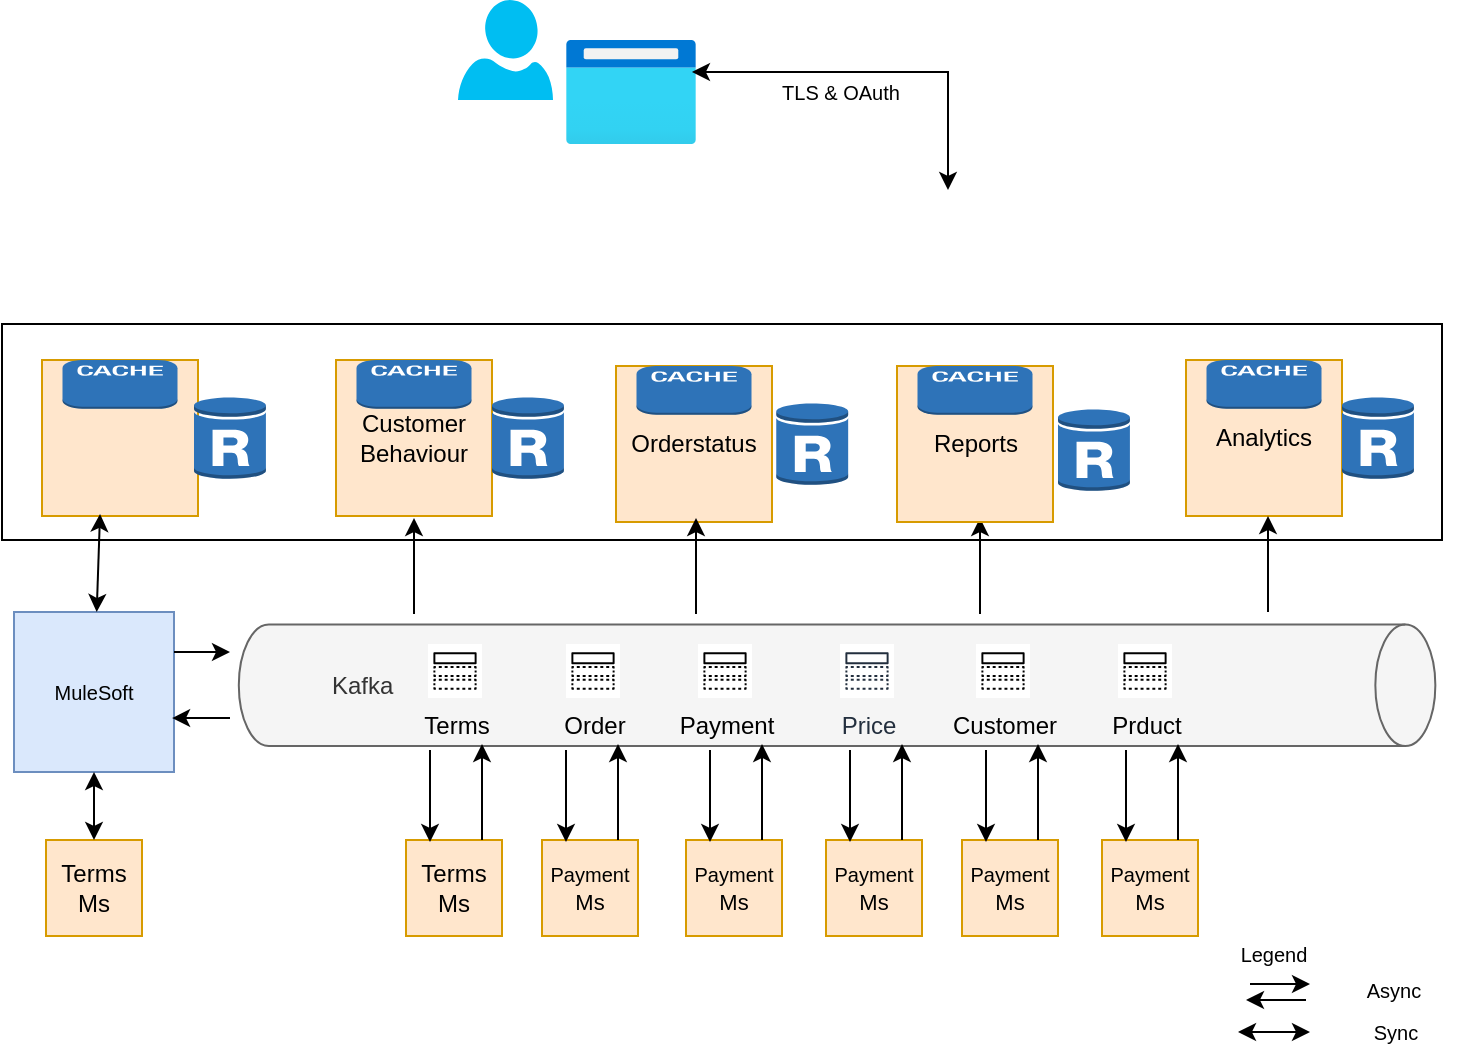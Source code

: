 <mxfile version="21.8.2" type="github">
  <diagram id="4_XCW6oBCm1cpU5HytLm" name="Page-1">
    <mxGraphModel dx="1173" dy="680" grid="1" gridSize="6" guides="1" tooltips="1" connect="1" arrows="1" fold="1" page="1" pageScale="1" pageWidth="1600" pageHeight="900" math="0" shadow="0">
      <root>
        <mxCell id="0" />
        <mxCell id="1" parent="0" />
        <mxCell id="SRFBRgcaHfZj_7n-tcxc-9" value="" style="rounded=0;whiteSpace=wrap;html=1;" parent="1" vertex="1">
          <mxGeometry x="288" y="282" width="720" height="108" as="geometry" />
        </mxCell>
        <mxCell id="z-evEIbB-mycxp6DsX3G-33" value="" style="verticalLabelPosition=bottom;html=1;verticalAlign=top;align=center;strokeColor=none;fillColor=#00BEF2;shape=mxgraph.azure.user;" parent="1" vertex="1">
          <mxGeometry x="516" y="120" width="47.5" height="50" as="geometry" />
        </mxCell>
        <mxCell id="z-evEIbB-mycxp6DsX3G-34" value="" style="aspect=fixed;html=1;points=[];align=center;image;fontSize=12;image=img/lib/azure2/general/Browser.svg;" parent="1" vertex="1">
          <mxGeometry x="570" y="140" width="65" height="52" as="geometry" />
        </mxCell>
        <mxCell id="cr2bw7VEWZrKkW5rvbbm-2" value="" style="endArrow=classic;startArrow=classic;html=1;rounded=0;entryX=0.556;entryY=0.149;entryDx=0;entryDy=0;entryPerimeter=0;exitX=0.96;exitY=0.7;exitDx=0;exitDy=0;exitPerimeter=0;edgeStyle=orthogonalEdgeStyle;" parent="1" edge="1">
          <mxGeometry width="50" height="50" relative="1" as="geometry">
            <mxPoint x="632.97" y="156.0" as="sourcePoint" />
            <mxPoint x="761.002" y="214.986" as="targetPoint" />
            <Array as="points">
              <mxPoint x="760.97" y="156" />
            </Array>
          </mxGeometry>
        </mxCell>
        <mxCell id="8oqUEQ3o3fASRwjpLCxz-61" value="TLS &amp;amp; OAuth" style="edgeLabel;html=1;align=center;verticalAlign=middle;resizable=0;points=[];fontSize=10;" parent="cr2bw7VEWZrKkW5rvbbm-2" vertex="1" connectable="0">
          <mxGeometry x="-0.225" y="1" relative="1" as="geometry">
            <mxPoint x="1" y="11" as="offset" />
          </mxGeometry>
        </mxCell>
        <mxCell id="8oqUEQ3o3fASRwjpLCxz-67" value="MuleSoft" style="whiteSpace=wrap;html=1;aspect=fixed;fontSize=10;fillColor=#dae8fc;strokeColor=#6c8ebf;" parent="1" vertex="1">
          <mxGeometry x="294" y="426" width="80" height="80" as="geometry" />
        </mxCell>
        <mxCell id="z-evEIbB-mycxp6DsX3G-1" value="&lt;div&gt;&lt;blockquote&gt;Kafka&lt;/blockquote&gt;&lt;/div&gt;" style="shape=cylinder3;whiteSpace=wrap;html=1;boundedLbl=1;backgroundOutline=1;size=15;rotation=90;fillColor=#f5f5f5;fontColor=#333333;strokeColor=#666666;align=left;verticalAlign=middle;horizontal=0;" parent="1" vertex="1">
          <mxGeometry x="675.13" y="163.47" width="60.82" height="598.27" as="geometry" />
        </mxCell>
        <mxCell id="z-evEIbB-mycxp6DsX3G-26" value="Price" style="sketch=0;outlineConnect=0;fontColor=#232F3E;gradientColor=none;strokeColor=#232F3E;fillColor=#ffffff;dashed=0;verticalLabelPosition=bottom;verticalAlign=top;align=center;html=1;fontSize=12;fontStyle=0;aspect=fixed;shape=mxgraph.aws4.resourceIcon;resIcon=mxgraph.aws4.topic;" parent="1" vertex="1">
          <mxGeometry x="707" y="442" width="27" height="27" as="geometry" />
        </mxCell>
        <mxCell id="z-evEIbB-mycxp6DsX3G-31" value="Payment" style="sketch=0;outlineConnect=0;dashed=0;verticalLabelPosition=bottom;verticalAlign=top;align=center;html=1;fontSize=12;fontStyle=0;aspect=fixed;shape=mxgraph.aws4.resourceIcon;resIcon=mxgraph.aws4.topic;" parent="1" vertex="1">
          <mxGeometry x="636" y="442" width="27" height="27" as="geometry" />
        </mxCell>
        <mxCell id="8oqUEQ3o3fASRwjpLCxz-4" value="Order" style="sketch=0;outlineConnect=0;dashed=0;verticalLabelPosition=bottom;verticalAlign=top;align=center;html=1;fontSize=12;fontStyle=0;aspect=fixed;shape=mxgraph.aws4.resourceIcon;resIcon=mxgraph.aws4.topic;" parent="1" vertex="1">
          <mxGeometry x="570" y="442" width="27" height="27" as="geometry" />
        </mxCell>
        <mxCell id="8oqUEQ3o3fASRwjpLCxz-5" value="Customer" style="sketch=0;outlineConnect=0;dashed=0;verticalLabelPosition=bottom;verticalAlign=top;align=center;html=1;fontSize=12;fontStyle=0;aspect=fixed;shape=mxgraph.aws4.resourceIcon;resIcon=mxgraph.aws4.topic;" parent="1" vertex="1">
          <mxGeometry x="775" y="442" width="27" height="27" as="geometry" />
        </mxCell>
        <mxCell id="8oqUEQ3o3fASRwjpLCxz-6" value="Prduct" style="sketch=0;outlineConnect=0;dashed=0;verticalLabelPosition=bottom;verticalAlign=top;align=center;html=1;fontSize=12;fontStyle=0;aspect=fixed;shape=mxgraph.aws4.resourceIcon;resIcon=mxgraph.aws4.topic;" parent="1" vertex="1">
          <mxGeometry x="846" y="442" width="27" height="27" as="geometry" />
        </mxCell>
        <mxCell id="8oqUEQ3o3fASRwjpLCxz-62" value="Terms" style="sketch=0;outlineConnect=0;dashed=0;verticalLabelPosition=bottom;verticalAlign=top;align=center;html=1;fontSize=12;fontStyle=0;aspect=fixed;shape=mxgraph.aws4.resourceIcon;resIcon=mxgraph.aws4.topic;" parent="1" vertex="1">
          <mxGeometry x="501" y="442" width="27" height="27" as="geometry" />
        </mxCell>
        <mxCell id="8oqUEQ3o3fASRwjpLCxz-2" value="&lt;div&gt;Terms&lt;br&gt;&lt;/div&gt;&lt;div&gt;Ms&lt;br&gt;&lt;/div&gt;" style="whiteSpace=wrap;html=1;aspect=fixed;fillColor=#ffe6cc;strokeColor=#d79b00;" parent="1" vertex="1">
          <mxGeometry x="490" y="540" width="48" height="48" as="geometry" />
        </mxCell>
        <mxCell id="8oqUEQ3o3fASRwjpLCxz-7" value="" style="endArrow=classic;html=1;rounded=0;fontSize=10;entryX=0.5;entryY=0;entryDx=0;entryDy=0;" parent="1" edge="1">
          <mxGeometry width="50" height="50" relative="1" as="geometry">
            <mxPoint x="502" y="495" as="sourcePoint" />
            <mxPoint x="502" y="541" as="targetPoint" />
          </mxGeometry>
        </mxCell>
        <mxCell id="8oqUEQ3o3fASRwjpLCxz-8" value="" style="endArrow=classic;html=1;rounded=0;fontSize=10;entryX=0.75;entryY=1;entryDx=0;entryDy=0;" parent="1" edge="1">
          <mxGeometry width="50" height="50" relative="1" as="geometry">
            <mxPoint x="528" y="540" as="sourcePoint" />
            <mxPoint x="528" y="492" as="targetPoint" />
          </mxGeometry>
        </mxCell>
        <mxCell id="8oqUEQ3o3fASRwjpLCxz-12" value="&lt;div style=&quot;font-size: 11px;&quot;&gt;&lt;font style=&quot;font-size: 10px;&quot;&gt;Payment&lt;/font&gt;&lt;/div&gt;&lt;div style=&quot;font-size: 11px;&quot;&gt;&lt;font style=&quot;font-size: 11px;&quot; size=&quot;3&quot;&gt;Ms&lt;br&gt;&lt;/font&gt;&lt;/div&gt;" style="whiteSpace=wrap;html=1;aspect=fixed;fillColor=#ffe6cc;strokeColor=#d79b00;" parent="1" vertex="1">
          <mxGeometry x="558" y="540" width="48" height="48" as="geometry" />
        </mxCell>
        <mxCell id="8oqUEQ3o3fASRwjpLCxz-14" value="" style="endArrow=classic;html=1;rounded=0;fontSize=10;entryX=0.5;entryY=0;entryDx=0;entryDy=0;" parent="1" edge="1">
          <mxGeometry width="50" height="50" relative="1" as="geometry">
            <mxPoint x="570" y="495" as="sourcePoint" />
            <mxPoint x="570" y="541" as="targetPoint" />
          </mxGeometry>
        </mxCell>
        <mxCell id="8oqUEQ3o3fASRwjpLCxz-15" value="" style="endArrow=classic;html=1;rounded=0;fontSize=10;entryX=0.75;entryY=1;entryDx=0;entryDy=0;" parent="1" edge="1">
          <mxGeometry width="50" height="50" relative="1" as="geometry">
            <mxPoint x="596" y="540" as="sourcePoint" />
            <mxPoint x="596" y="492" as="targetPoint" />
          </mxGeometry>
        </mxCell>
        <mxCell id="8oqUEQ3o3fASRwjpLCxz-18" value="&lt;div style=&quot;font-size: 11px;&quot;&gt;&lt;font style=&quot;font-size: 10px;&quot;&gt;Payment&lt;/font&gt;&lt;/div&gt;&lt;div style=&quot;font-size: 11px;&quot;&gt;&lt;font style=&quot;font-size: 11px;&quot; size=&quot;3&quot;&gt;Ms&lt;br&gt;&lt;/font&gt;&lt;/div&gt;" style="whiteSpace=wrap;html=1;aspect=fixed;fillColor=#ffe6cc;strokeColor=#d79b00;" parent="1" vertex="1">
          <mxGeometry x="630" y="540" width="48" height="48" as="geometry" />
        </mxCell>
        <mxCell id="8oqUEQ3o3fASRwjpLCxz-20" value="" style="endArrow=classic;html=1;rounded=0;fontSize=10;entryX=0.5;entryY=0;entryDx=0;entryDy=0;" parent="1" edge="1">
          <mxGeometry width="50" height="50" relative="1" as="geometry">
            <mxPoint x="642" y="495" as="sourcePoint" />
            <mxPoint x="642" y="541" as="targetPoint" />
          </mxGeometry>
        </mxCell>
        <mxCell id="8oqUEQ3o3fASRwjpLCxz-21" value="" style="endArrow=classic;html=1;rounded=0;fontSize=10;entryX=0.75;entryY=1;entryDx=0;entryDy=0;" parent="1" edge="1">
          <mxGeometry width="50" height="50" relative="1" as="geometry">
            <mxPoint x="668" y="540" as="sourcePoint" />
            <mxPoint x="668" y="492" as="targetPoint" />
          </mxGeometry>
        </mxCell>
        <mxCell id="8oqUEQ3o3fASRwjpLCxz-24" value="&lt;div style=&quot;font-size: 11px;&quot;&gt;&lt;font style=&quot;font-size: 10px;&quot;&gt;Payment&lt;/font&gt;&lt;/div&gt;&lt;div style=&quot;font-size: 11px;&quot;&gt;&lt;font style=&quot;font-size: 11px;&quot; size=&quot;3&quot;&gt;Ms&lt;br&gt;&lt;/font&gt;&lt;/div&gt;" style="whiteSpace=wrap;html=1;aspect=fixed;fillColor=#ffe6cc;strokeColor=#d79b00;" parent="1" vertex="1">
          <mxGeometry x="700" y="540" width="48" height="48" as="geometry" />
        </mxCell>
        <mxCell id="8oqUEQ3o3fASRwjpLCxz-26" value="" style="endArrow=classic;html=1;rounded=0;fontSize=10;entryX=0.5;entryY=0;entryDx=0;entryDy=0;" parent="1" edge="1">
          <mxGeometry width="50" height="50" relative="1" as="geometry">
            <mxPoint x="712" y="495" as="sourcePoint" />
            <mxPoint x="712" y="541" as="targetPoint" />
          </mxGeometry>
        </mxCell>
        <mxCell id="8oqUEQ3o3fASRwjpLCxz-27" value="" style="endArrow=classic;html=1;rounded=0;fontSize=10;entryX=0.75;entryY=1;entryDx=0;entryDy=0;" parent="1" edge="1">
          <mxGeometry width="50" height="50" relative="1" as="geometry">
            <mxPoint x="738" y="540" as="sourcePoint" />
            <mxPoint x="738" y="492" as="targetPoint" />
          </mxGeometry>
        </mxCell>
        <mxCell id="8oqUEQ3o3fASRwjpLCxz-30" value="&lt;div style=&quot;font-size: 11px;&quot;&gt;&lt;font style=&quot;font-size: 10px;&quot;&gt;Payment&lt;/font&gt;&lt;/div&gt;&lt;div style=&quot;font-size: 11px;&quot;&gt;&lt;font style=&quot;font-size: 11px;&quot; size=&quot;3&quot;&gt;Ms&lt;br&gt;&lt;/font&gt;&lt;/div&gt;" style="whiteSpace=wrap;html=1;aspect=fixed;fillColor=#ffe6cc;strokeColor=#d79b00;" parent="1" vertex="1">
          <mxGeometry x="768" y="540" width="48" height="48" as="geometry" />
        </mxCell>
        <mxCell id="8oqUEQ3o3fASRwjpLCxz-32" value="" style="endArrow=classic;html=1;rounded=0;fontSize=10;entryX=0.5;entryY=0;entryDx=0;entryDy=0;" parent="1" edge="1">
          <mxGeometry width="50" height="50" relative="1" as="geometry">
            <mxPoint x="780" y="495" as="sourcePoint" />
            <mxPoint x="780" y="541" as="targetPoint" />
          </mxGeometry>
        </mxCell>
        <mxCell id="8oqUEQ3o3fASRwjpLCxz-33" value="" style="endArrow=classic;html=1;rounded=0;fontSize=10;entryX=0.75;entryY=1;entryDx=0;entryDy=0;" parent="1" edge="1">
          <mxGeometry width="50" height="50" relative="1" as="geometry">
            <mxPoint x="806" y="540" as="sourcePoint" />
            <mxPoint x="806" y="492" as="targetPoint" />
          </mxGeometry>
        </mxCell>
        <mxCell id="8oqUEQ3o3fASRwjpLCxz-36" value="&lt;div style=&quot;font-size: 11px;&quot;&gt;&lt;font style=&quot;font-size: 10px;&quot;&gt;Payment&lt;/font&gt;&lt;/div&gt;&lt;div style=&quot;font-size: 11px;&quot;&gt;&lt;font style=&quot;font-size: 11px;&quot; size=&quot;3&quot;&gt;Ms&lt;br&gt;&lt;/font&gt;&lt;/div&gt;" style="whiteSpace=wrap;html=1;aspect=fixed;fillColor=#ffe6cc;strokeColor=#d79b00;" parent="1" vertex="1">
          <mxGeometry x="838" y="540" width="48" height="48" as="geometry" />
        </mxCell>
        <mxCell id="8oqUEQ3o3fASRwjpLCxz-38" value="" style="endArrow=classic;html=1;rounded=0;fontSize=10;entryX=0.5;entryY=0;entryDx=0;entryDy=0;" parent="1" edge="1">
          <mxGeometry width="50" height="50" relative="1" as="geometry">
            <mxPoint x="850" y="495" as="sourcePoint" />
            <mxPoint x="850" y="541" as="targetPoint" />
          </mxGeometry>
        </mxCell>
        <mxCell id="8oqUEQ3o3fASRwjpLCxz-39" value="" style="endArrow=classic;html=1;rounded=0;fontSize=10;entryX=0.75;entryY=1;entryDx=0;entryDy=0;" parent="1" edge="1">
          <mxGeometry width="50" height="50" relative="1" as="geometry">
            <mxPoint x="876" y="540" as="sourcePoint" />
            <mxPoint x="876" y="492" as="targetPoint" />
          </mxGeometry>
        </mxCell>
        <mxCell id="8oqUEQ3o3fASRwjpLCxz-68" value="&lt;div&gt;Terms&lt;br&gt;&lt;/div&gt;&lt;div&gt;Ms&lt;br&gt;&lt;/div&gt;" style="whiteSpace=wrap;html=1;aspect=fixed;fillColor=#ffe6cc;strokeColor=#d79b00;" parent="1" vertex="1">
          <mxGeometry x="310" y="540" width="48" height="48" as="geometry" />
        </mxCell>
        <mxCell id="8oqUEQ3o3fASRwjpLCxz-69" value="" style="endArrow=classic;startArrow=classic;html=1;rounded=0;fontSize=10;entryX=0.5;entryY=1;entryDx=0;entryDy=0;exitX=0.5;exitY=0;exitDx=0;exitDy=0;" parent="1" source="8oqUEQ3o3fASRwjpLCxz-68" target="8oqUEQ3o3fASRwjpLCxz-67" edge="1">
          <mxGeometry width="50" height="50" relative="1" as="geometry">
            <mxPoint x="329" y="548" as="sourcePoint" />
            <mxPoint x="379" y="498" as="targetPoint" />
          </mxGeometry>
        </mxCell>
        <mxCell id="8oqUEQ3o3fASRwjpLCxz-70" value="" style="endArrow=classic;html=1;rounded=0;fontSize=10;exitX=1;exitY=0.25;exitDx=0;exitDy=0;" parent="1" source="8oqUEQ3o3fASRwjpLCxz-67" edge="1">
          <mxGeometry width="50" height="50" relative="1" as="geometry">
            <mxPoint x="630" y="518" as="sourcePoint" />
            <mxPoint x="402" y="446" as="targetPoint" />
          </mxGeometry>
        </mxCell>
        <mxCell id="8oqUEQ3o3fASRwjpLCxz-71" value="" style="endArrow=classic;html=1;rounded=0;fontSize=10;entryX=0.988;entryY=0.663;entryDx=0;entryDy=0;entryPerimeter=0;" parent="1" target="8oqUEQ3o3fASRwjpLCxz-67" edge="1">
          <mxGeometry width="50" height="50" relative="1" as="geometry">
            <mxPoint x="402" y="479" as="sourcePoint" />
            <mxPoint x="680" y="468" as="targetPoint" />
          </mxGeometry>
        </mxCell>
        <mxCell id="8oqUEQ3o3fASRwjpLCxz-74" value="" style="endArrow=classic;html=1;rounded=0;fontSize=10;entryX=0.75;entryY=1;entryDx=0;entryDy=0;" parent="1" edge="1">
          <mxGeometry width="50" height="50" relative="1" as="geometry">
            <mxPoint x="494" y="427" as="sourcePoint" />
            <mxPoint x="494" y="379" as="targetPoint" />
          </mxGeometry>
        </mxCell>
        <mxCell id="8oqUEQ3o3fASRwjpLCxz-80" value="" style="endArrow=classic;html=1;rounded=0;fontSize=10;entryX=0.75;entryY=1;entryDx=0;entryDy=0;" parent="1" edge="1">
          <mxGeometry width="50" height="50" relative="1" as="geometry">
            <mxPoint x="777" y="427" as="sourcePoint" />
            <mxPoint x="777" y="379" as="targetPoint" />
          </mxGeometry>
        </mxCell>
        <mxCell id="8oqUEQ3o3fASRwjpLCxz-82" value="" style="endArrow=classic;html=1;rounded=0;fontSize=10;" parent="1" edge="1">
          <mxGeometry width="50" height="50" relative="1" as="geometry">
            <mxPoint x="912" y="612" as="sourcePoint" />
            <mxPoint x="942" y="612" as="targetPoint" />
          </mxGeometry>
        </mxCell>
        <mxCell id="8oqUEQ3o3fASRwjpLCxz-83" value="" style="endArrow=classic;html=1;rounded=0;fontSize=10;" parent="1" edge="1">
          <mxGeometry width="50" height="50" relative="1" as="geometry">
            <mxPoint x="940" y="620" as="sourcePoint" />
            <mxPoint x="910" y="620" as="targetPoint" />
          </mxGeometry>
        </mxCell>
        <mxCell id="8oqUEQ3o3fASRwjpLCxz-84" value="" style="endArrow=classic;startArrow=classic;html=1;rounded=0;fontSize=10;" parent="1" edge="1">
          <mxGeometry width="50" height="50" relative="1" as="geometry">
            <mxPoint x="906" y="636" as="sourcePoint" />
            <mxPoint x="942" y="636" as="targetPoint" />
          </mxGeometry>
        </mxCell>
        <mxCell id="8oqUEQ3o3fASRwjpLCxz-85" value="Async" style="text;html=1;strokeColor=none;fillColor=none;align=center;verticalAlign=middle;whiteSpace=wrap;rounded=0;fontSize=10;" parent="1" vertex="1">
          <mxGeometry x="954" y="606" width="60" height="18" as="geometry" />
        </mxCell>
        <mxCell id="8oqUEQ3o3fASRwjpLCxz-86" value="Sync" style="text;html=1;strokeColor=none;fillColor=none;align=center;verticalAlign=middle;whiteSpace=wrap;rounded=0;fontSize=10;" parent="1" vertex="1">
          <mxGeometry x="955" y="627" width="60" height="18" as="geometry" />
        </mxCell>
        <mxCell id="8oqUEQ3o3fASRwjpLCxz-87" value="Legend" style="text;html=1;strokeColor=none;fillColor=none;align=center;verticalAlign=middle;whiteSpace=wrap;rounded=0;fontSize=10;" parent="1" vertex="1">
          <mxGeometry x="894" y="588" width="60" height="18" as="geometry" />
        </mxCell>
        <mxCell id="SRFBRgcaHfZj_7n-tcxc-5" value="" style="group" parent="1" vertex="1" connectable="0">
          <mxGeometry x="455" y="300" width="114" height="78" as="geometry" />
        </mxCell>
        <mxCell id="SRFBRgcaHfZj_7n-tcxc-3" value="&lt;div&gt;Customer&lt;/div&gt;&lt;div&gt;Behaviour&lt;br&gt;&lt;/div&gt;" style="whiteSpace=wrap;html=1;aspect=fixed;fillColor=#ffe6cc;strokeColor=#d79b00;" parent="SRFBRgcaHfZj_7n-tcxc-5" vertex="1">
          <mxGeometry width="78" height="78" as="geometry" />
        </mxCell>
        <mxCell id="SRFBRgcaHfZj_7n-tcxc-4" value="" style="outlineConnect=0;dashed=0;verticalLabelPosition=bottom;verticalAlign=top;align=center;html=1;shape=mxgraph.aws3.cache_node;fillColor=#2E73B8;gradientColor=none;" parent="SRFBRgcaHfZj_7n-tcxc-5" vertex="1">
          <mxGeometry x="10.25" width="57.5" height="24.375" as="geometry" />
        </mxCell>
        <mxCell id="SRFBRgcaHfZj_7n-tcxc-23" value="" style="outlineConnect=0;dashed=0;verticalLabelPosition=bottom;verticalAlign=top;align=center;html=1;shape=mxgraph.aws3.rds_db_instance_read_replica;fillColor=#2E73B8;gradientColor=none;" parent="SRFBRgcaHfZj_7n-tcxc-5" vertex="1">
          <mxGeometry x="78" y="18" width="36" height="42" as="geometry" />
        </mxCell>
        <mxCell id="SRFBRgcaHfZj_7n-tcxc-6" value="" style="group" parent="1" vertex="1" connectable="0">
          <mxGeometry x="595" y="303" width="92" height="78" as="geometry" />
        </mxCell>
        <mxCell id="SRFBRgcaHfZj_7n-tcxc-7" value="Orderstatus" style="whiteSpace=wrap;html=1;aspect=fixed;fillColor=#ffe6cc;strokeColor=#d79b00;" parent="SRFBRgcaHfZj_7n-tcxc-6" vertex="1">
          <mxGeometry width="78" height="78" as="geometry" />
        </mxCell>
        <mxCell id="SRFBRgcaHfZj_7n-tcxc-8" value="" style="outlineConnect=0;dashed=0;verticalLabelPosition=bottom;verticalAlign=top;align=center;html=1;shape=mxgraph.aws3.cache_node;fillColor=#2E73B8;gradientColor=none;" parent="SRFBRgcaHfZj_7n-tcxc-6" vertex="1">
          <mxGeometry x="10.25" width="57.5" height="24.375" as="geometry" />
        </mxCell>
        <mxCell id="SRFBRgcaHfZj_7n-tcxc-10" value="" style="group" parent="1" vertex="1" connectable="0">
          <mxGeometry x="735.5" y="303" width="92" height="78" as="geometry" />
        </mxCell>
        <mxCell id="SRFBRgcaHfZj_7n-tcxc-11" value="Reports" style="whiteSpace=wrap;html=1;aspect=fixed;fillColor=#ffe6cc;strokeColor=#d79b00;" parent="SRFBRgcaHfZj_7n-tcxc-10" vertex="1">
          <mxGeometry width="78" height="78" as="geometry" />
        </mxCell>
        <mxCell id="SRFBRgcaHfZj_7n-tcxc-12" value="" style="outlineConnect=0;dashed=0;verticalLabelPosition=bottom;verticalAlign=top;align=center;html=1;shape=mxgraph.aws3.cache_node;fillColor=#2E73B8;gradientColor=none;" parent="SRFBRgcaHfZj_7n-tcxc-10" vertex="1">
          <mxGeometry x="10.25" width="57.5" height="24.375" as="geometry" />
        </mxCell>
        <mxCell id="SRFBRgcaHfZj_7n-tcxc-13" value="" style="group" parent="1" vertex="1" connectable="0">
          <mxGeometry x="880" y="300" width="114" height="78" as="geometry" />
        </mxCell>
        <mxCell id="SRFBRgcaHfZj_7n-tcxc-14" value="Analytics" style="whiteSpace=wrap;html=1;aspect=fixed;fillColor=#ffe6cc;strokeColor=#d79b00;" parent="SRFBRgcaHfZj_7n-tcxc-13" vertex="1">
          <mxGeometry width="78" height="78" as="geometry" />
        </mxCell>
        <mxCell id="SRFBRgcaHfZj_7n-tcxc-15" value="" style="outlineConnect=0;dashed=0;verticalLabelPosition=bottom;verticalAlign=top;align=center;html=1;shape=mxgraph.aws3.cache_node;fillColor=#2E73B8;gradientColor=none;" parent="SRFBRgcaHfZj_7n-tcxc-13" vertex="1">
          <mxGeometry x="10.25" width="57.5" height="24.375" as="geometry" />
        </mxCell>
        <mxCell id="SRFBRgcaHfZj_7n-tcxc-25" value="" style="outlineConnect=0;dashed=0;verticalLabelPosition=bottom;verticalAlign=top;align=center;html=1;shape=mxgraph.aws3.rds_db_instance_read_replica;fillColor=#2E73B8;gradientColor=none;" parent="SRFBRgcaHfZj_7n-tcxc-13" vertex="1">
          <mxGeometry x="78" y="18" width="36" height="42" as="geometry" />
        </mxCell>
        <mxCell id="SRFBRgcaHfZj_7n-tcxc-16" value="" style="group" parent="1" vertex="1" connectable="0">
          <mxGeometry x="308" y="300" width="92" height="78" as="geometry" />
        </mxCell>
        <mxCell id="SRFBRgcaHfZj_7n-tcxc-17" value="" style="whiteSpace=wrap;html=1;aspect=fixed;fillColor=#ffe6cc;strokeColor=#d79b00;" parent="SRFBRgcaHfZj_7n-tcxc-16" vertex="1">
          <mxGeometry width="78" height="78" as="geometry" />
        </mxCell>
        <mxCell id="SRFBRgcaHfZj_7n-tcxc-18" value="" style="outlineConnect=0;dashed=0;verticalLabelPosition=bottom;verticalAlign=top;align=center;html=1;shape=mxgraph.aws3.cache_node;fillColor=#2E73B8;gradientColor=none;" parent="SRFBRgcaHfZj_7n-tcxc-16" vertex="1">
          <mxGeometry x="10.25" width="57.5" height="24.375" as="geometry" />
        </mxCell>
        <mxCell id="SRFBRgcaHfZj_7n-tcxc-22" value="" style="outlineConnect=0;dashed=0;verticalLabelPosition=bottom;verticalAlign=top;align=center;html=1;shape=mxgraph.aws3.rds_db_instance_read_replica;fillColor=#2E73B8;gradientColor=none;" parent="1" vertex="1">
          <mxGeometry x="384" y="318" width="36" height="42" as="geometry" />
        </mxCell>
        <mxCell id="SRFBRgcaHfZj_7n-tcxc-24" value="" style="outlineConnect=0;dashed=0;verticalLabelPosition=bottom;verticalAlign=top;align=center;html=1;shape=mxgraph.aws3.rds_db_instance_read_replica;fillColor=#2E73B8;gradientColor=none;" parent="1" vertex="1">
          <mxGeometry x="675.13" y="321" width="36" height="42" as="geometry" />
        </mxCell>
        <mxCell id="SRFBRgcaHfZj_7n-tcxc-28" value="" style="outlineConnect=0;dashed=0;verticalLabelPosition=bottom;verticalAlign=top;align=center;html=1;shape=mxgraph.aws3.rds_db_instance_read_replica;fillColor=#2E73B8;gradientColor=none;" parent="1" vertex="1">
          <mxGeometry x="816" y="324" width="36" height="42" as="geometry" />
        </mxCell>
        <mxCell id="SRFBRgcaHfZj_7n-tcxc-30" value="" style="endArrow=classic;html=1;rounded=0;fontSize=10;entryX=0.75;entryY=1;entryDx=0;entryDy=0;" parent="1" edge="1">
          <mxGeometry width="50" height="50" relative="1" as="geometry">
            <mxPoint x="635" y="427" as="sourcePoint" />
            <mxPoint x="635" y="379" as="targetPoint" />
          </mxGeometry>
        </mxCell>
        <mxCell id="SRFBRgcaHfZj_7n-tcxc-31" value="" style="endArrow=classic;html=1;rounded=0;fontSize=10;entryX=0.75;entryY=1;entryDx=0;entryDy=0;" parent="1" edge="1">
          <mxGeometry width="50" height="50" relative="1" as="geometry">
            <mxPoint x="921" y="426" as="sourcePoint" />
            <mxPoint x="921" y="378" as="targetPoint" />
          </mxGeometry>
        </mxCell>
        <mxCell id="SRFBRgcaHfZj_7n-tcxc-32" value="" style="endArrow=classic;startArrow=classic;html=1;rounded=0;entryX=0.372;entryY=0.987;entryDx=0;entryDy=0;entryPerimeter=0;" parent="1" source="8oqUEQ3o3fASRwjpLCxz-67" target="SRFBRgcaHfZj_7n-tcxc-17" edge="1">
          <mxGeometry width="50" height="50" relative="1" as="geometry">
            <mxPoint x="300" y="272" as="sourcePoint" />
            <mxPoint x="300" y="216" as="targetPoint" />
          </mxGeometry>
        </mxCell>
      </root>
    </mxGraphModel>
  </diagram>
</mxfile>
